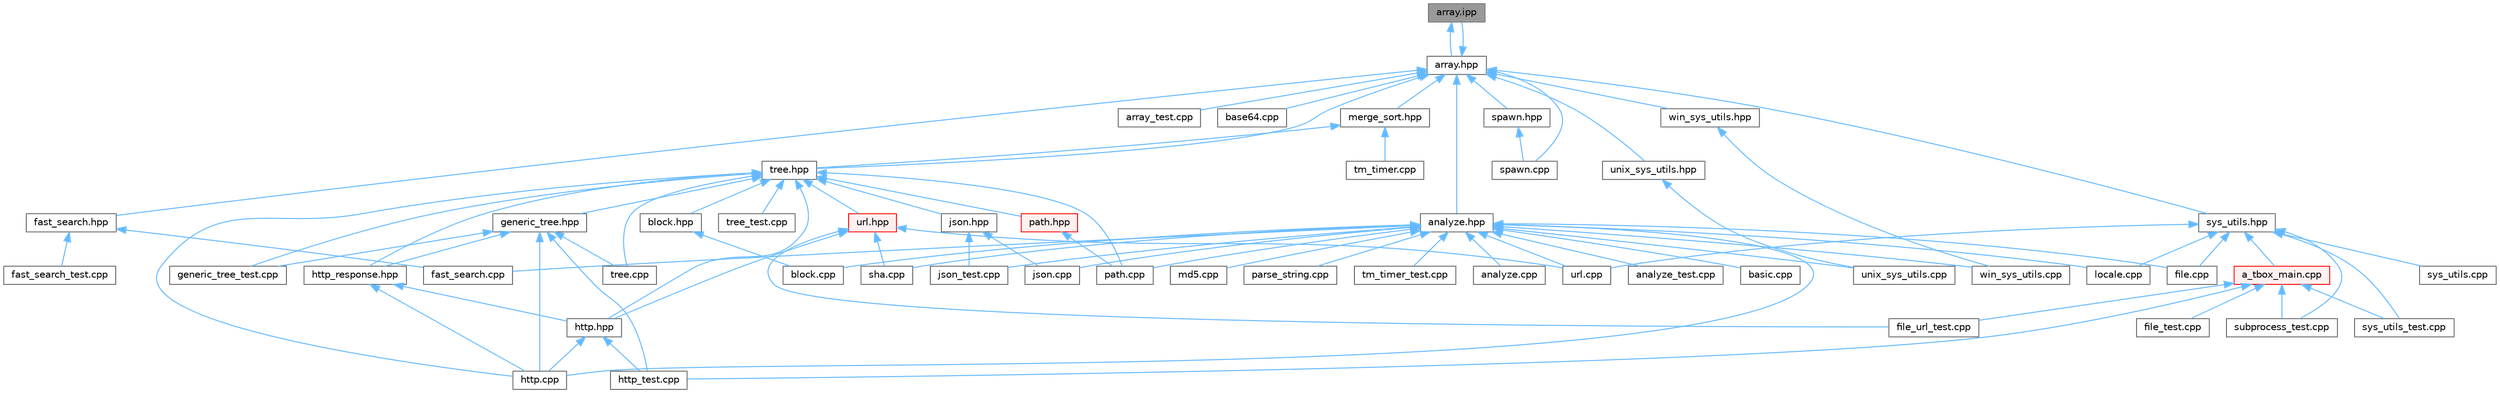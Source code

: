 digraph "array.ipp"
{
 // LATEX_PDF_SIZE
  bgcolor="transparent";
  edge [fontname=Helvetica,fontsize=10,labelfontname=Helvetica,labelfontsize=10];
  node [fontname=Helvetica,fontsize=10,shape=box,height=0.2,width=0.4];
  Node1 [label="array.ipp",height=0.2,width=0.4,color="gray40", fillcolor="grey60", style="filled", fontcolor="black",tooltip=" "];
  Node1 -> Node2 [dir="back",color="steelblue1",style="solid"];
  Node2 [label="array.hpp",height=0.2,width=0.4,color="grey40", fillcolor="white", style="filled",URL="$array_8hpp.html",tooltip=" "];
  Node2 -> Node3 [dir="back",color="steelblue1",style="solid"];
  Node3 [label="analyze.hpp",height=0.2,width=0.4,color="grey40", fillcolor="white", style="filled",URL="$analyze_8hpp.html",tooltip=" "];
  Node3 -> Node4 [dir="back",color="steelblue1",style="solid"];
  Node4 [label="analyze.cpp",height=0.2,width=0.4,color="grey40", fillcolor="white", style="filled",URL="$analyze_8cpp.html",tooltip=" "];
  Node3 -> Node5 [dir="back",color="steelblue1",style="solid"];
  Node5 [label="analyze_test.cpp",height=0.2,width=0.4,color="grey40", fillcolor="white", style="filled",URL="$analyze__test_8cpp.html",tooltip=" "];
  Node3 -> Node6 [dir="back",color="steelblue1",style="solid"];
  Node6 [label="basic.cpp",height=0.2,width=0.4,color="grey40", fillcolor="white", style="filled",URL="$basic_8cpp.html",tooltip=" "];
  Node3 -> Node7 [dir="back",color="steelblue1",style="solid"];
  Node7 [label="block.cpp",height=0.2,width=0.4,color="grey40", fillcolor="white", style="filled",URL="$block_8cpp.html",tooltip=" "];
  Node3 -> Node8 [dir="back",color="steelblue1",style="solid"];
  Node8 [label="fast_search.cpp",height=0.2,width=0.4,color="grey40", fillcolor="white", style="filled",URL="$fast__search_8cpp.html",tooltip=" "];
  Node3 -> Node9 [dir="back",color="steelblue1",style="solid"];
  Node9 [label="file.cpp",height=0.2,width=0.4,color="grey40", fillcolor="white", style="filled",URL="$file_8cpp.html",tooltip=" "];
  Node3 -> Node10 [dir="back",color="steelblue1",style="solid"];
  Node10 [label="http.cpp",height=0.2,width=0.4,color="grey40", fillcolor="white", style="filled",URL="$http_8cpp.html",tooltip=" "];
  Node3 -> Node11 [dir="back",color="steelblue1",style="solid"];
  Node11 [label="json.cpp",height=0.2,width=0.4,color="grey40", fillcolor="white", style="filled",URL="$json_8cpp.html",tooltip=" "];
  Node3 -> Node12 [dir="back",color="steelblue1",style="solid"];
  Node12 [label="json_test.cpp",height=0.2,width=0.4,color="grey40", fillcolor="white", style="filled",URL="$json__test_8cpp.html",tooltip=" "];
  Node3 -> Node13 [dir="back",color="steelblue1",style="solid"];
  Node13 [label="locale.cpp",height=0.2,width=0.4,color="grey40", fillcolor="white", style="filled",URL="$locale_8cpp.html",tooltip=" "];
  Node3 -> Node14 [dir="back",color="steelblue1",style="solid"];
  Node14 [label="md5.cpp",height=0.2,width=0.4,color="grey40", fillcolor="white", style="filled",URL="$md5_8cpp.html",tooltip=" "];
  Node3 -> Node15 [dir="back",color="steelblue1",style="solid"];
  Node15 [label="parse_string.cpp",height=0.2,width=0.4,color="grey40", fillcolor="white", style="filled",URL="$parse__string_8cpp.html",tooltip=" "];
  Node3 -> Node16 [dir="back",color="steelblue1",style="solid"];
  Node16 [label="path.cpp",height=0.2,width=0.4,color="grey40", fillcolor="white", style="filled",URL="$path_8cpp.html",tooltip=" "];
  Node3 -> Node17 [dir="back",color="steelblue1",style="solid"];
  Node17 [label="sha.cpp",height=0.2,width=0.4,color="grey40", fillcolor="white", style="filled",URL="$sha_8cpp.html",tooltip=" "];
  Node3 -> Node18 [dir="back",color="steelblue1",style="solid"];
  Node18 [label="tm_timer_test.cpp",height=0.2,width=0.4,color="grey40", fillcolor="white", style="filled",URL="$tm__timer__test_8cpp.html",tooltip=" "];
  Node3 -> Node19 [dir="back",color="steelblue1",style="solid"];
  Node19 [label="unix_sys_utils.cpp",height=0.2,width=0.4,color="grey40", fillcolor="white", style="filled",URL="$unix__sys__utils_8cpp.html",tooltip=" "];
  Node3 -> Node20 [dir="back",color="steelblue1",style="solid"];
  Node20 [label="url.cpp",height=0.2,width=0.4,color="grey40", fillcolor="white", style="filled",URL="$url_8cpp.html",tooltip=" "];
  Node3 -> Node21 [dir="back",color="steelblue1",style="solid"];
  Node21 [label="win_sys_utils.cpp",height=0.2,width=0.4,color="grey40", fillcolor="white", style="filled",URL="$win__sys__utils_8cpp.html",tooltip=" "];
  Node2 -> Node1 [dir="back",color="steelblue1",style="solid"];
  Node2 -> Node22 [dir="back",color="steelblue1",style="solid"];
  Node22 [label="array_test.cpp",height=0.2,width=0.4,color="grey40", fillcolor="white", style="filled",URL="$array__test_8cpp.html",tooltip=" "];
  Node2 -> Node23 [dir="back",color="steelblue1",style="solid"];
  Node23 [label="base64.cpp",height=0.2,width=0.4,color="grey40", fillcolor="white", style="filled",URL="$base64_8cpp.html",tooltip=" "];
  Node2 -> Node24 [dir="back",color="steelblue1",style="solid"];
  Node24 [label="fast_search.hpp",height=0.2,width=0.4,color="grey40", fillcolor="white", style="filled",URL="$fast__search_8hpp.html",tooltip=" "];
  Node24 -> Node8 [dir="back",color="steelblue1",style="solid"];
  Node24 -> Node25 [dir="back",color="steelblue1",style="solid"];
  Node25 [label="fast_search_test.cpp",height=0.2,width=0.4,color="grey40", fillcolor="white", style="filled",URL="$fast__search__test_8cpp.html",tooltip=" "];
  Node2 -> Node26 [dir="back",color="steelblue1",style="solid"];
  Node26 [label="merge_sort.hpp",height=0.2,width=0.4,color="grey40", fillcolor="white", style="filled",URL="$merge__sort_8hpp.html",tooltip=" "];
  Node26 -> Node27 [dir="back",color="steelblue1",style="solid"];
  Node27 [label="tm_timer.cpp",height=0.2,width=0.4,color="grey40", fillcolor="white", style="filled",URL="$tm__timer_8cpp.html",tooltip=" "];
  Node26 -> Node28 [dir="back",color="steelblue1",style="solid"];
  Node28 [label="tree.hpp",height=0.2,width=0.4,color="grey40", fillcolor="white", style="filled",URL="$tree_8hpp.html",tooltip=" "];
  Node28 -> Node29 [dir="back",color="steelblue1",style="solid"];
  Node29 [label="block.hpp",height=0.2,width=0.4,color="grey40", fillcolor="white", style="filled",URL="$block_8hpp.html",tooltip=" "];
  Node29 -> Node7 [dir="back",color="steelblue1",style="solid"];
  Node28 -> Node30 [dir="back",color="steelblue1",style="solid"];
  Node30 [label="generic_tree.hpp",height=0.2,width=0.4,color="grey40", fillcolor="white", style="filled",URL="$generic__tree_8hpp.html",tooltip=" "];
  Node30 -> Node31 [dir="back",color="steelblue1",style="solid"];
  Node31 [label="generic_tree_test.cpp",height=0.2,width=0.4,color="grey40", fillcolor="white", style="filled",URL="$generic__tree__test_8cpp.html",tooltip=" "];
  Node30 -> Node10 [dir="back",color="steelblue1",style="solid"];
  Node30 -> Node32 [dir="back",color="steelblue1",style="solid"];
  Node32 [label="http_response.hpp",height=0.2,width=0.4,color="grey40", fillcolor="white", style="filled",URL="$http__response_8hpp.html",tooltip=" "];
  Node32 -> Node10 [dir="back",color="steelblue1",style="solid"];
  Node32 -> Node33 [dir="back",color="steelblue1",style="solid"];
  Node33 [label="http.hpp",height=0.2,width=0.4,color="grey40", fillcolor="white", style="filled",URL="$http_8hpp.html",tooltip=" "];
  Node33 -> Node10 [dir="back",color="steelblue1",style="solid"];
  Node33 -> Node34 [dir="back",color="steelblue1",style="solid"];
  Node34 [label="http_test.cpp",height=0.2,width=0.4,color="grey40", fillcolor="white", style="filled",URL="$http__test_8cpp.html",tooltip=" "];
  Node30 -> Node34 [dir="back",color="steelblue1",style="solid"];
  Node30 -> Node35 [dir="back",color="steelblue1",style="solid"];
  Node35 [label="tree.cpp",height=0.2,width=0.4,color="grey40", fillcolor="white", style="filled",URL="$tree_8cpp.html",tooltip=" "];
  Node28 -> Node31 [dir="back",color="steelblue1",style="solid"];
  Node28 -> Node10 [dir="back",color="steelblue1",style="solid"];
  Node28 -> Node33 [dir="back",color="steelblue1",style="solid"];
  Node28 -> Node32 [dir="back",color="steelblue1",style="solid"];
  Node28 -> Node36 [dir="back",color="steelblue1",style="solid"];
  Node36 [label="json.hpp",height=0.2,width=0.4,color="grey40", fillcolor="white", style="filled",URL="$json_8hpp.html",tooltip=" "];
  Node36 -> Node11 [dir="back",color="steelblue1",style="solid"];
  Node36 -> Node12 [dir="back",color="steelblue1",style="solid"];
  Node28 -> Node16 [dir="back",color="steelblue1",style="solid"];
  Node28 -> Node37 [dir="back",color="steelblue1",style="solid"];
  Node37 [label="path.hpp",height=0.2,width=0.4,color="red", fillcolor="#FFF0F0", style="filled",URL="$path_8hpp.html",tooltip=" "];
  Node37 -> Node16 [dir="back",color="steelblue1",style="solid"];
  Node28 -> Node35 [dir="back",color="steelblue1",style="solid"];
  Node28 -> Node43 [dir="back",color="steelblue1",style="solid"];
  Node43 [label="tree_test.cpp",height=0.2,width=0.4,color="grey40", fillcolor="white", style="filled",URL="$tree__test_8cpp.html",tooltip=" "];
  Node28 -> Node44 [dir="back",color="steelblue1",style="solid"];
  Node44 [label="url.hpp",height=0.2,width=0.4,color="red", fillcolor="#FFF0F0", style="filled",URL="$url_8hpp.html",tooltip=" "];
  Node44 -> Node51 [dir="back",color="steelblue1",style="solid"];
  Node51 [label="file_url_test.cpp",height=0.2,width=0.4,color="grey40", fillcolor="white", style="filled",URL="$file__url__test_8cpp.html",tooltip=" "];
  Node44 -> Node33 [dir="back",color="steelblue1",style="solid"];
  Node44 -> Node17 [dir="back",color="steelblue1",style="solid"];
  Node44 -> Node20 [dir="back",color="steelblue1",style="solid"];
  Node2 -> Node60 [dir="back",color="steelblue1",style="solid"];
  Node60 [label="spawn.cpp",height=0.2,width=0.4,color="grey40", fillcolor="white", style="filled",URL="$spawn_8cpp.html",tooltip=" "];
  Node2 -> Node61 [dir="back",color="steelblue1",style="solid"];
  Node61 [label="spawn.hpp",height=0.2,width=0.4,color="grey40", fillcolor="white", style="filled",URL="$spawn_8hpp.html",tooltip=" "];
  Node61 -> Node60 [dir="back",color="steelblue1",style="solid"];
  Node2 -> Node62 [dir="back",color="steelblue1",style="solid"];
  Node62 [label="sys_utils.hpp",height=0.2,width=0.4,color="grey40", fillcolor="white", style="filled",URL="$sys__utils_8hpp.html",tooltip=" "];
  Node62 -> Node63 [dir="back",color="steelblue1",style="solid"];
  Node63 [label="a_tbox_main.cpp",height=0.2,width=0.4,color="red", fillcolor="#FFF0F0", style="filled",URL="$a__tbox__main_8cpp.html",tooltip=" "];
  Node63 -> Node47 [dir="back",color="steelblue1",style="solid"];
  Node47 [label="file_test.cpp",height=0.2,width=0.4,color="grey40", fillcolor="white", style="filled",URL="$file__test_8cpp.html",tooltip=" "];
  Node63 -> Node51 [dir="back",color="steelblue1",style="solid"];
  Node63 -> Node34 [dir="back",color="steelblue1",style="solid"];
  Node63 -> Node64 [dir="back",color="steelblue1",style="solid"];
  Node64 [label="subprocess_test.cpp",height=0.2,width=0.4,color="grey40", fillcolor="white", style="filled",URL="$subprocess__test_8cpp.html",tooltip=" "];
  Node63 -> Node65 [dir="back",color="steelblue1",style="solid"];
  Node65 [label="sys_utils_test.cpp",height=0.2,width=0.4,color="grey40", fillcolor="white", style="filled",URL="$sys__utils__test_8cpp.html",tooltip=" "];
  Node62 -> Node9 [dir="back",color="steelblue1",style="solid"];
  Node62 -> Node13 [dir="back",color="steelblue1",style="solid"];
  Node62 -> Node64 [dir="back",color="steelblue1",style="solid"];
  Node62 -> Node67 [dir="back",color="steelblue1",style="solid"];
  Node67 [label="sys_utils.cpp",height=0.2,width=0.4,color="grey40", fillcolor="white", style="filled",URL="$sys__utils_8cpp.html",tooltip=" "];
  Node62 -> Node65 [dir="back",color="steelblue1",style="solid"];
  Node62 -> Node20 [dir="back",color="steelblue1",style="solid"];
  Node2 -> Node28 [dir="back",color="steelblue1",style="solid"];
  Node2 -> Node68 [dir="back",color="steelblue1",style="solid"];
  Node68 [label="unix_sys_utils.hpp",height=0.2,width=0.4,color="grey40", fillcolor="white", style="filled",URL="$unix__sys__utils_8hpp.html",tooltip=" "];
  Node68 -> Node19 [dir="back",color="steelblue1",style="solid"];
  Node2 -> Node69 [dir="back",color="steelblue1",style="solid"];
  Node69 [label="win_sys_utils.hpp",height=0.2,width=0.4,color="grey40", fillcolor="white", style="filled",URL="$win__sys__utils_8hpp.html",tooltip=" "];
  Node69 -> Node21 [dir="back",color="steelblue1",style="solid"];
}
